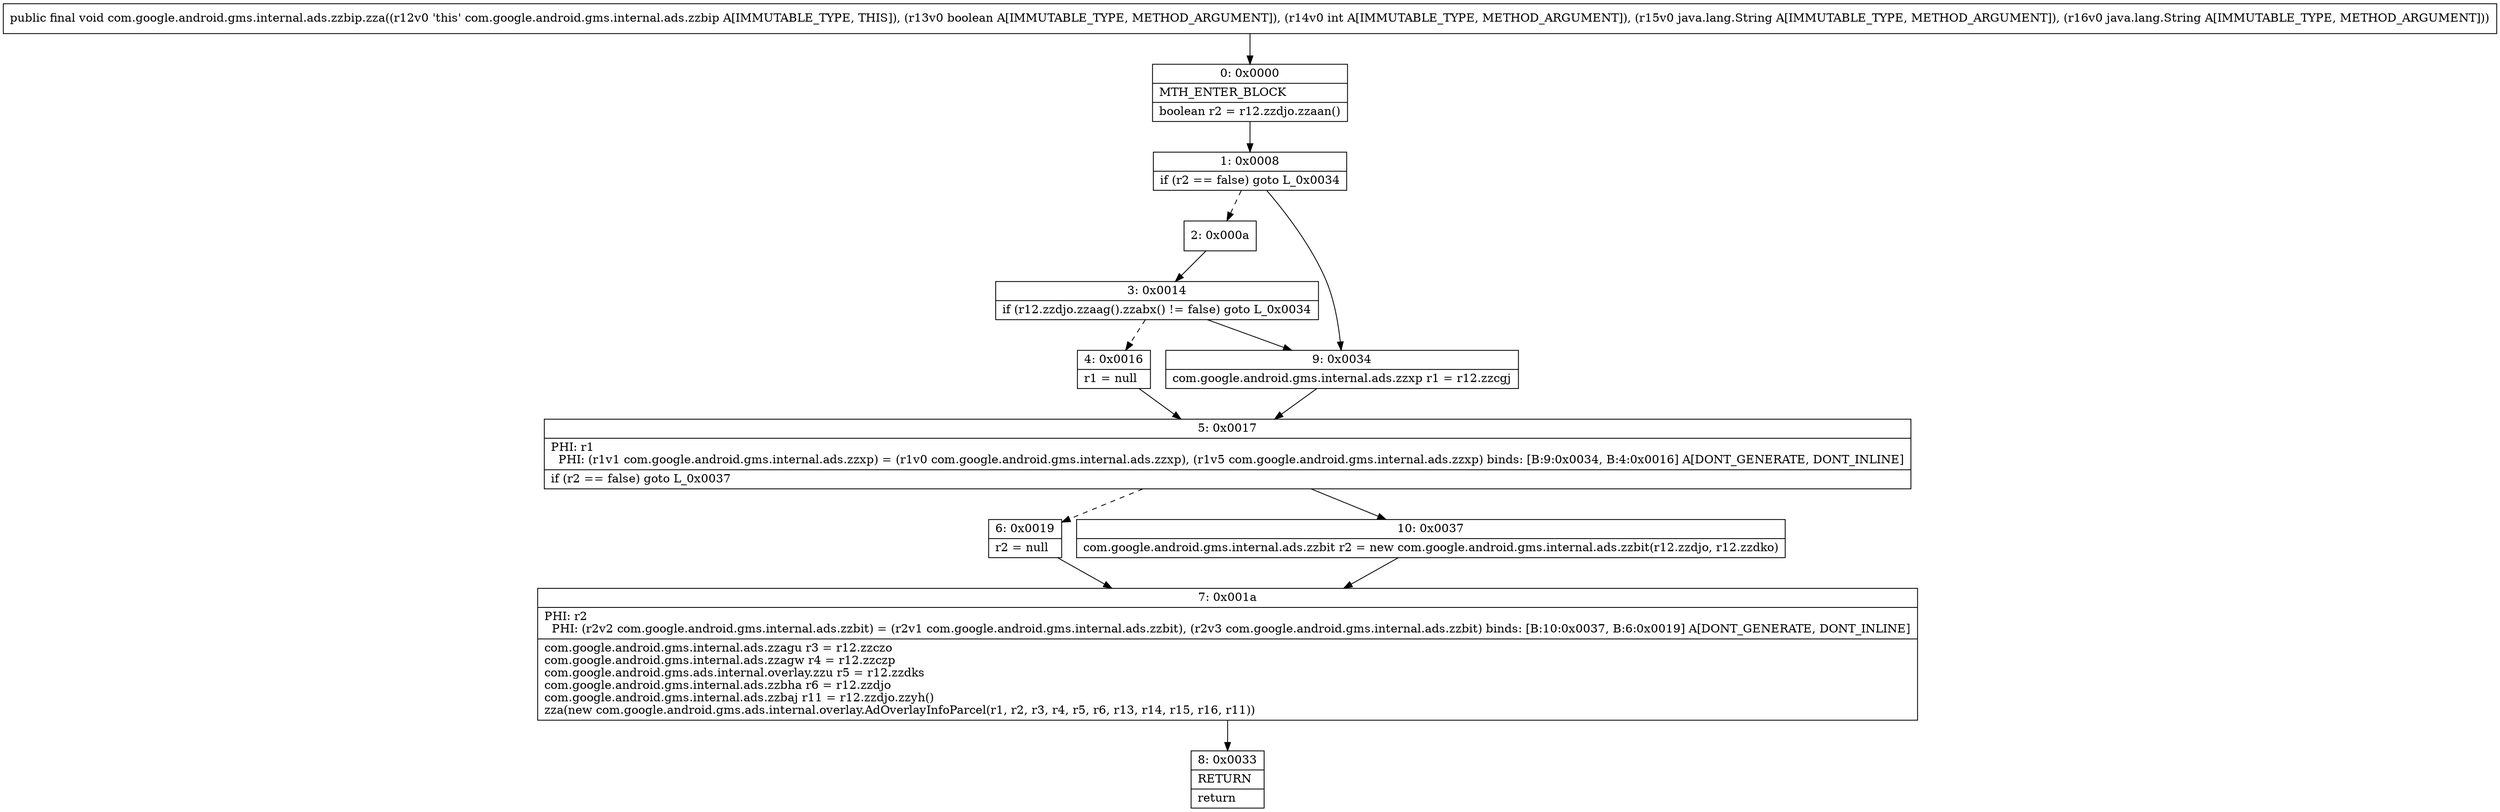 digraph "CFG forcom.google.android.gms.internal.ads.zzbip.zza(ZILjava\/lang\/String;Ljava\/lang\/String;)V" {
Node_0 [shape=record,label="{0\:\ 0x0000|MTH_ENTER_BLOCK\l|boolean r2 = r12.zzdjo.zzaan()\l}"];
Node_1 [shape=record,label="{1\:\ 0x0008|if (r2 == false) goto L_0x0034\l}"];
Node_2 [shape=record,label="{2\:\ 0x000a}"];
Node_3 [shape=record,label="{3\:\ 0x0014|if (r12.zzdjo.zzaag().zzabx() != false) goto L_0x0034\l}"];
Node_4 [shape=record,label="{4\:\ 0x0016|r1 = null\l}"];
Node_5 [shape=record,label="{5\:\ 0x0017|PHI: r1 \l  PHI: (r1v1 com.google.android.gms.internal.ads.zzxp) = (r1v0 com.google.android.gms.internal.ads.zzxp), (r1v5 com.google.android.gms.internal.ads.zzxp) binds: [B:9:0x0034, B:4:0x0016] A[DONT_GENERATE, DONT_INLINE]\l|if (r2 == false) goto L_0x0037\l}"];
Node_6 [shape=record,label="{6\:\ 0x0019|r2 = null\l}"];
Node_7 [shape=record,label="{7\:\ 0x001a|PHI: r2 \l  PHI: (r2v2 com.google.android.gms.internal.ads.zzbit) = (r2v1 com.google.android.gms.internal.ads.zzbit), (r2v3 com.google.android.gms.internal.ads.zzbit) binds: [B:10:0x0037, B:6:0x0019] A[DONT_GENERATE, DONT_INLINE]\l|com.google.android.gms.internal.ads.zzagu r3 = r12.zzczo\lcom.google.android.gms.internal.ads.zzagw r4 = r12.zzczp\lcom.google.android.gms.ads.internal.overlay.zzu r5 = r12.zzdks\lcom.google.android.gms.internal.ads.zzbha r6 = r12.zzdjo\lcom.google.android.gms.internal.ads.zzbaj r11 = r12.zzdjo.zzyh()\lzza(new com.google.android.gms.ads.internal.overlay.AdOverlayInfoParcel(r1, r2, r3, r4, r5, r6, r13, r14, r15, r16, r11))\l}"];
Node_8 [shape=record,label="{8\:\ 0x0033|RETURN\l|return\l}"];
Node_9 [shape=record,label="{9\:\ 0x0034|com.google.android.gms.internal.ads.zzxp r1 = r12.zzcgj\l}"];
Node_10 [shape=record,label="{10\:\ 0x0037|com.google.android.gms.internal.ads.zzbit r2 = new com.google.android.gms.internal.ads.zzbit(r12.zzdjo, r12.zzdko)\l}"];
MethodNode[shape=record,label="{public final void com.google.android.gms.internal.ads.zzbip.zza((r12v0 'this' com.google.android.gms.internal.ads.zzbip A[IMMUTABLE_TYPE, THIS]), (r13v0 boolean A[IMMUTABLE_TYPE, METHOD_ARGUMENT]), (r14v0 int A[IMMUTABLE_TYPE, METHOD_ARGUMENT]), (r15v0 java.lang.String A[IMMUTABLE_TYPE, METHOD_ARGUMENT]), (r16v0 java.lang.String A[IMMUTABLE_TYPE, METHOD_ARGUMENT])) }"];
MethodNode -> Node_0;
Node_0 -> Node_1;
Node_1 -> Node_2[style=dashed];
Node_1 -> Node_9;
Node_2 -> Node_3;
Node_3 -> Node_4[style=dashed];
Node_3 -> Node_9;
Node_4 -> Node_5;
Node_5 -> Node_6[style=dashed];
Node_5 -> Node_10;
Node_6 -> Node_7;
Node_7 -> Node_8;
Node_9 -> Node_5;
Node_10 -> Node_7;
}

